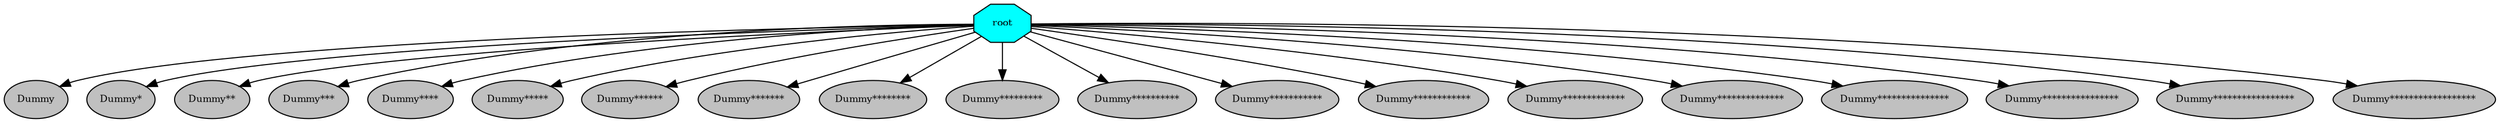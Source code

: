 digraph pastafarianism {
ordering=out;
graph [fontname="times-roman"];
node [fontname="times-roman"];
edge [fontname="times-roman"];
root [fillcolor=cyan, fontcolor=black, fontsize=9, label=root, shape=octagon, style=filled];
Dummy [fillcolor=gray, fontcolor=black, fontsize=9, label=Dummy, shape=ellipse, style=filled];
root -> Dummy;
"Dummy*" [fillcolor=gray, fontcolor=black, fontsize=9, label="Dummy*", shape=ellipse, style=filled];
root -> "Dummy*";
"Dummy**" [fillcolor=gray, fontcolor=black, fontsize=9, label="Dummy**", shape=ellipse, style=filled];
root -> "Dummy**";
"Dummy***" [fillcolor=gray, fontcolor=black, fontsize=9, label="Dummy***", shape=ellipse, style=filled];
root -> "Dummy***";
"Dummy****" [fillcolor=gray, fontcolor=black, fontsize=9, label="Dummy****", shape=ellipse, style=filled];
root -> "Dummy****";
"Dummy*****" [fillcolor=gray, fontcolor=black, fontsize=9, label="Dummy*****", shape=ellipse, style=filled];
root -> "Dummy*****";
"Dummy******" [fillcolor=gray, fontcolor=black, fontsize=9, label="Dummy******", shape=ellipse, style=filled];
root -> "Dummy******";
"Dummy*******" [fillcolor=gray, fontcolor=black, fontsize=9, label="Dummy*******", shape=ellipse, style=filled];
root -> "Dummy*******";
"Dummy********" [fillcolor=gray, fontcolor=black, fontsize=9, label="Dummy********", shape=ellipse, style=filled];
root -> "Dummy********";
"Dummy*********" [fillcolor=gray, fontcolor=black, fontsize=9, label="Dummy*********", shape=ellipse, style=filled];
root -> "Dummy*********";
"Dummy**********" [fillcolor=gray, fontcolor=black, fontsize=9, label="Dummy**********", shape=ellipse, style=filled];
root -> "Dummy**********";
"Dummy***********" [fillcolor=gray, fontcolor=black, fontsize=9, label="Dummy***********", shape=ellipse, style=filled];
root -> "Dummy***********";
"Dummy************" [fillcolor=gray, fontcolor=black, fontsize=9, label="Dummy************", shape=ellipse, style=filled];
root -> "Dummy************";
"Dummy*************" [fillcolor=gray, fontcolor=black, fontsize=9, label="Dummy*************", shape=ellipse, style=filled];
root -> "Dummy*************";
"Dummy**************" [fillcolor=gray, fontcolor=black, fontsize=9, label="Dummy**************", shape=ellipse, style=filled];
root -> "Dummy**************";
"Dummy***************" [fillcolor=gray, fontcolor=black, fontsize=9, label="Dummy***************", shape=ellipse, style=filled];
root -> "Dummy***************";
"Dummy****************" [fillcolor=gray, fontcolor=black, fontsize=9, label="Dummy****************", shape=ellipse, style=filled];
root -> "Dummy****************";
"Dummy*****************" [fillcolor=gray, fontcolor=black, fontsize=9, label="Dummy*****************", shape=ellipse, style=filled];
root -> "Dummy*****************";
"Dummy******************" [fillcolor=gray, fontcolor=black, fontsize=9, label="Dummy******************", shape=ellipse, style=filled];
root -> "Dummy******************";
}
